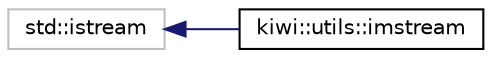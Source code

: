 digraph "Graphical Class Hierarchy"
{
 // LATEX_PDF_SIZE
  edge [fontname="Helvetica",fontsize="10",labelfontname="Helvetica",labelfontsize="10"];
  node [fontname="Helvetica",fontsize="10",shape=record];
  rankdir="LR";
  Node62 [label="std::istream",height=0.2,width=0.4,color="grey75", fillcolor="white", style="filled",tooltip=" "];
  Node62 -> Node0 [dir="back",color="midnightblue",fontsize="10",style="solid",fontname="Helvetica"];
  Node0 [label="kiwi::utils::imstream",height=0.2,width=0.4,color="black", fillcolor="white", style="filled",URL="$classkiwi_1_1utils_1_1imstream.html",tooltip=" "];
}
